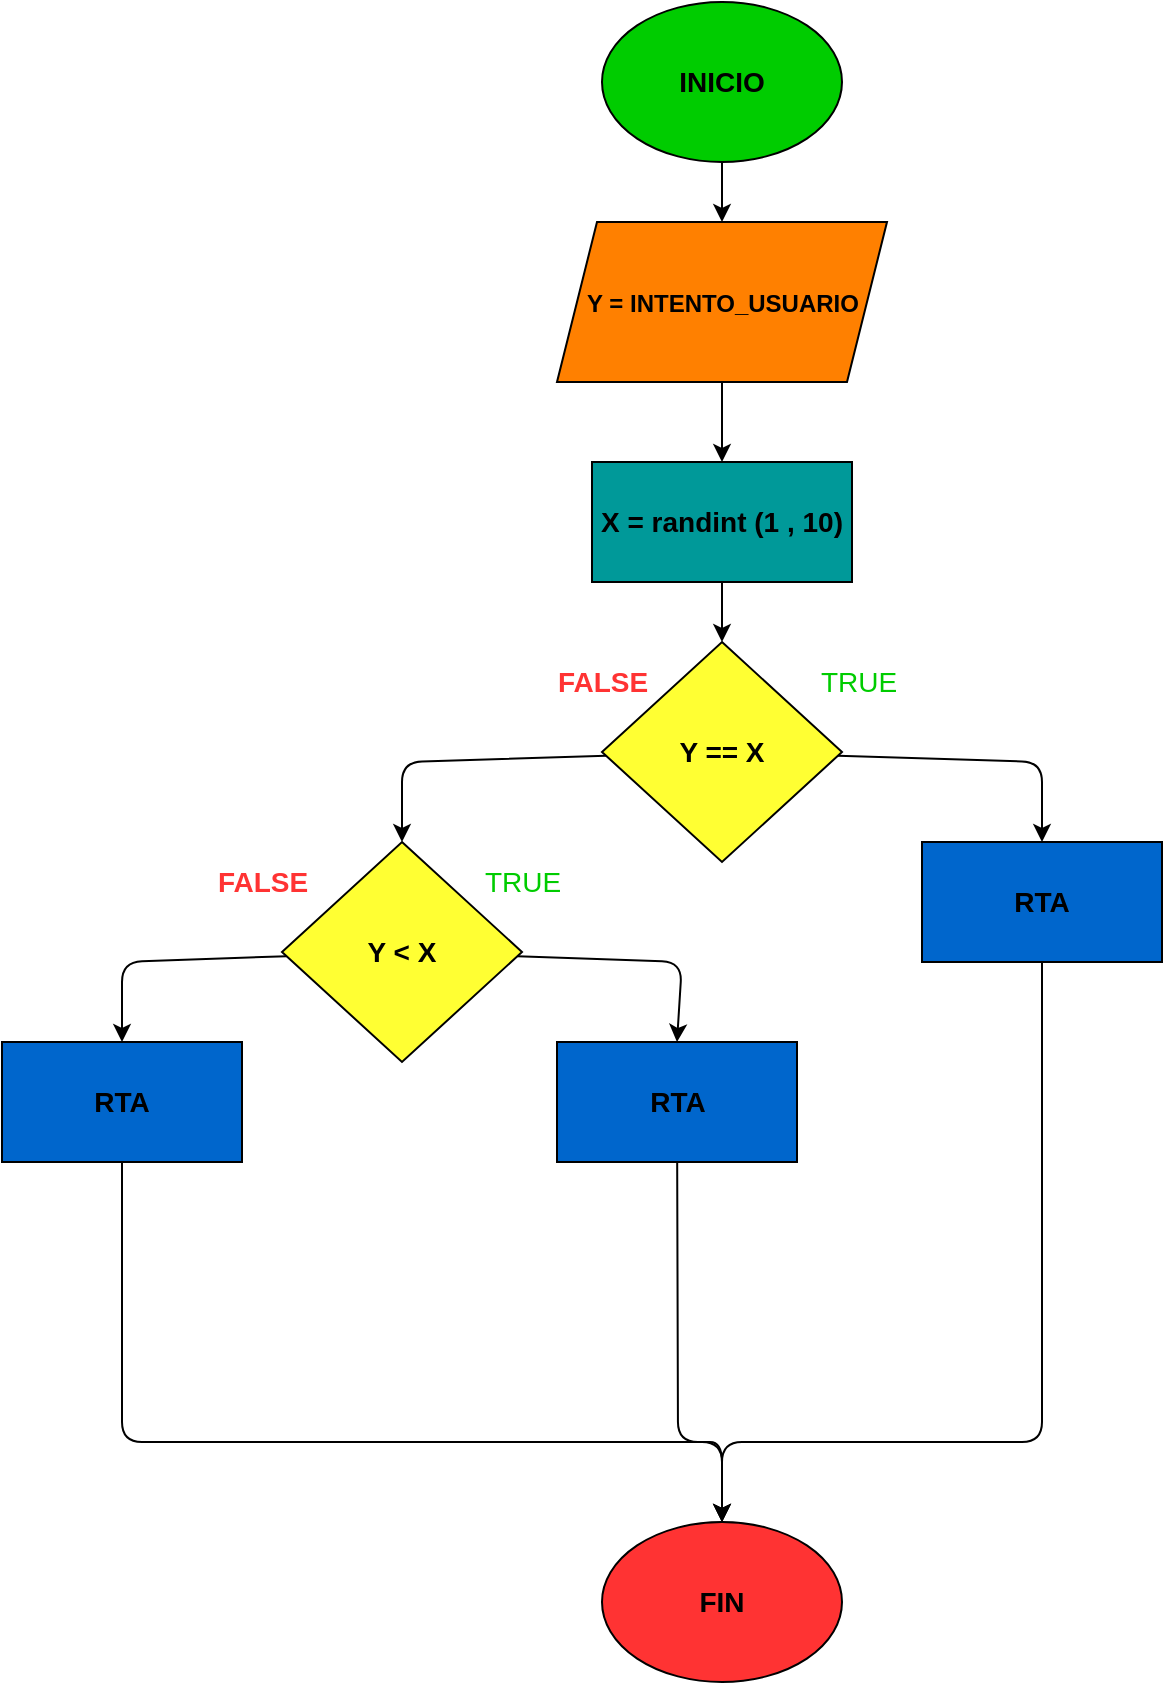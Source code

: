 <mxfile>
    <diagram id="ZjGEMSDqoYEfFDzAhM6Q" name="Página-1">
        <mxGraphModel dx="902" dy="411" grid="1" gridSize="10" guides="1" tooltips="1" connect="1" arrows="1" fold="1" page="1" pageScale="1" pageWidth="827" pageHeight="1169" math="0" shadow="0">
            <root>
                <mxCell id="0"/>
                <mxCell id="1" parent="0"/>
                <mxCell id="4" value="" style="edgeStyle=none;html=1;fontSize=14;fontColor=#000000;" edge="1" parent="1" source="2" target="3">
                    <mxGeometry relative="1" as="geometry"/>
                </mxCell>
                <mxCell id="2" value="&lt;font color=&quot;#000000&quot; style=&quot;font-size: 14px;&quot;&gt;&lt;b&gt;INICIO&lt;/b&gt;&lt;/font&gt;" style="ellipse;whiteSpace=wrap;html=1;fillColor=#00CC00;" vertex="1" parent="1">
                    <mxGeometry x="320" y="40" width="120" height="80" as="geometry"/>
                </mxCell>
                <mxCell id="10" value="" style="edgeStyle=none;html=1;fontSize=12;fontColor=#000000;" edge="1" parent="1" source="3" target="9">
                    <mxGeometry relative="1" as="geometry"/>
                </mxCell>
                <mxCell id="3" value="&lt;b&gt;&lt;font style=&quot;font-size: 12px;&quot;&gt;Y = INTENTO_USUARIO&lt;/font&gt;&lt;/b&gt;" style="shape=parallelogram;perimeter=parallelogramPerimeter;whiteSpace=wrap;html=1;fixedSize=1;fontSize=14;fontColor=#000000;fillColor=#FF8000;" vertex="1" parent="1">
                    <mxGeometry x="297.5" y="150" width="165" height="80" as="geometry"/>
                </mxCell>
                <mxCell id="14" value="" style="edgeStyle=none;html=1;fontSize=14;fontColor=#000000;" edge="1" parent="1" source="9" target="11">
                    <mxGeometry relative="1" as="geometry"/>
                </mxCell>
                <mxCell id="9" value="&lt;font style=&quot;font-size: 14px;&quot;&gt;&lt;b&gt;X = randint (1 , 10)&lt;/b&gt;&lt;/font&gt;" style="rounded=0;whiteSpace=wrap;html=1;fontSize=12;fontColor=#000000;fillColor=#009999;" vertex="1" parent="1">
                    <mxGeometry x="315" y="270" width="130" height="60" as="geometry"/>
                </mxCell>
                <mxCell id="16" style="edgeStyle=none;html=1;entryX=0.5;entryY=0;entryDx=0;entryDy=0;fontSize=14;fontColor=#000000;" edge="1" parent="1" source="11" target="15">
                    <mxGeometry relative="1" as="geometry">
                        <Array as="points">
                            <mxPoint x="540" y="420"/>
                        </Array>
                    </mxGeometry>
                </mxCell>
                <mxCell id="19" style="edgeStyle=none;html=1;entryX=0.5;entryY=0;entryDx=0;entryDy=0;fontSize=14;fontColor=#000000;" edge="1" parent="1" source="11" target="18">
                    <mxGeometry relative="1" as="geometry">
                        <Array as="points">
                            <mxPoint x="220" y="420"/>
                        </Array>
                    </mxGeometry>
                </mxCell>
                <mxCell id="11" value="&lt;font style=&quot;font-size: 14px;&quot;&gt;&lt;b&gt;Y == X&lt;/b&gt;&lt;/font&gt;" style="rhombus;whiteSpace=wrap;html=1;fontSize=12;fontColor=#000000;fillColor=#FFFF33;" vertex="1" parent="1">
                    <mxGeometry x="320" y="360" width="120" height="110" as="geometry"/>
                </mxCell>
                <mxCell id="33" style="edgeStyle=none;html=1;entryX=0.5;entryY=0;entryDx=0;entryDy=0;fontSize=14;fontColor=#00CC00;" edge="1" parent="1" source="15">
                    <mxGeometry relative="1" as="geometry">
                        <mxPoint x="380" y="800" as="targetPoint"/>
                        <Array as="points">
                            <mxPoint x="540" y="760"/>
                            <mxPoint x="380" y="760"/>
                        </Array>
                    </mxGeometry>
                </mxCell>
                <mxCell id="15" value="&lt;b&gt;RTA&lt;/b&gt;" style="rounded=0;whiteSpace=wrap;html=1;fontSize=14;fontColor=#000000;fillColor=#0066CC;" vertex="1" parent="1">
                    <mxGeometry x="480" y="460" width="120" height="60" as="geometry"/>
                </mxCell>
                <mxCell id="23" style="edgeStyle=none;html=1;entryX=0.5;entryY=0;entryDx=0;entryDy=0;fontSize=14;fontColor=#000000;" edge="1" parent="1" source="18" target="22">
                    <mxGeometry relative="1" as="geometry">
                        <Array as="points">
                            <mxPoint x="80" y="520"/>
                        </Array>
                    </mxGeometry>
                </mxCell>
                <mxCell id="24" style="edgeStyle=none;html=1;entryX=0.5;entryY=0;entryDx=0;entryDy=0;fontSize=14;fontColor=#000000;" edge="1" parent="1" source="18" target="21">
                    <mxGeometry relative="1" as="geometry">
                        <Array as="points">
                            <mxPoint x="360" y="520"/>
                        </Array>
                    </mxGeometry>
                </mxCell>
                <mxCell id="18" value="&lt;span style=&quot;font-size: 14px;&quot;&gt;&lt;b&gt;Y &amp;lt; X&lt;/b&gt;&lt;/span&gt;" style="rhombus;whiteSpace=wrap;html=1;fontSize=12;fontColor=#000000;fillColor=#FFFF33;" vertex="1" parent="1">
                    <mxGeometry x="160" y="460" width="120" height="110" as="geometry"/>
                </mxCell>
                <mxCell id="34" style="edgeStyle=none;html=1;entryX=0.5;entryY=0;entryDx=0;entryDy=0;fontSize=14;fontColor=#00CC00;" edge="1" parent="1" source="21">
                    <mxGeometry relative="1" as="geometry">
                        <mxPoint x="380" y="800" as="targetPoint"/>
                        <Array as="points">
                            <mxPoint x="358" y="760"/>
                            <mxPoint x="380" y="760"/>
                        </Array>
                    </mxGeometry>
                </mxCell>
                <mxCell id="21" value="&lt;b&gt;RTA&lt;/b&gt;" style="rounded=0;whiteSpace=wrap;html=1;fontSize=14;fontColor=#000000;fillColor=#0066CC;" vertex="1" parent="1">
                    <mxGeometry x="297.5" y="560" width="120" height="60" as="geometry"/>
                </mxCell>
                <mxCell id="35" style="edgeStyle=none;html=1;fontSize=14;fontColor=#00CC00;" edge="1" parent="1" source="22">
                    <mxGeometry relative="1" as="geometry">
                        <mxPoint x="380" y="800" as="targetPoint"/>
                        <Array as="points">
                            <mxPoint x="80" y="760"/>
                            <mxPoint x="380" y="760"/>
                        </Array>
                    </mxGeometry>
                </mxCell>
                <mxCell id="22" value="&lt;b&gt;RTA&lt;/b&gt;" style="rounded=0;whiteSpace=wrap;html=1;fontSize=14;fontColor=#000000;fillColor=#0066CC;" vertex="1" parent="1">
                    <mxGeometry x="20" y="560" width="120" height="60" as="geometry"/>
                </mxCell>
                <mxCell id="25" value="&lt;b&gt;&lt;font color=&quot;#ff3333&quot;&gt;FALSE&lt;/font&gt;&lt;/b&gt;" style="text;html=1;align=center;verticalAlign=middle;resizable=0;points=[];autosize=1;strokeColor=none;fillColor=none;fontSize=14;fontColor=#000000;" vertex="1" parent="1">
                    <mxGeometry x="115" y="465" width="70" height="30" as="geometry"/>
                </mxCell>
                <mxCell id="26" value="&lt;b&gt;FALSE&lt;/b&gt;" style="text;html=1;align=center;verticalAlign=middle;resizable=0;points=[];autosize=1;strokeColor=none;fillColor=none;fontSize=14;fontColor=#FF3333;" vertex="1" parent="1">
                    <mxGeometry x="285" y="365" width="70" height="30" as="geometry"/>
                </mxCell>
                <mxCell id="27" value="&lt;font color=&quot;#00cc00&quot;&gt;TRUE&lt;/font&gt;" style="text;html=1;align=center;verticalAlign=middle;resizable=0;points=[];autosize=1;strokeColor=none;fillColor=none;fontSize=14;fontColor=#FF3333;" vertex="1" parent="1">
                    <mxGeometry x="417.5" y="365" width="60" height="30" as="geometry"/>
                </mxCell>
                <mxCell id="28" value="TRUE" style="text;html=1;align=center;verticalAlign=middle;resizable=0;points=[];autosize=1;strokeColor=none;fillColor=none;fontSize=14;fontColor=#00CC00;" vertex="1" parent="1">
                    <mxGeometry x="250" y="465" width="60" height="30" as="geometry"/>
                </mxCell>
                <mxCell id="37" value="&lt;b&gt;&lt;font color=&quot;#000000&quot;&gt;FIN&lt;/font&gt;&lt;/b&gt;" style="ellipse;whiteSpace=wrap;html=1;fontSize=14;fontColor=#00CC00;fillColor=#FF3333;" vertex="1" parent="1">
                    <mxGeometry x="320" y="800" width="120" height="80" as="geometry"/>
                </mxCell>
            </root>
        </mxGraphModel>
    </diagram>
</mxfile>